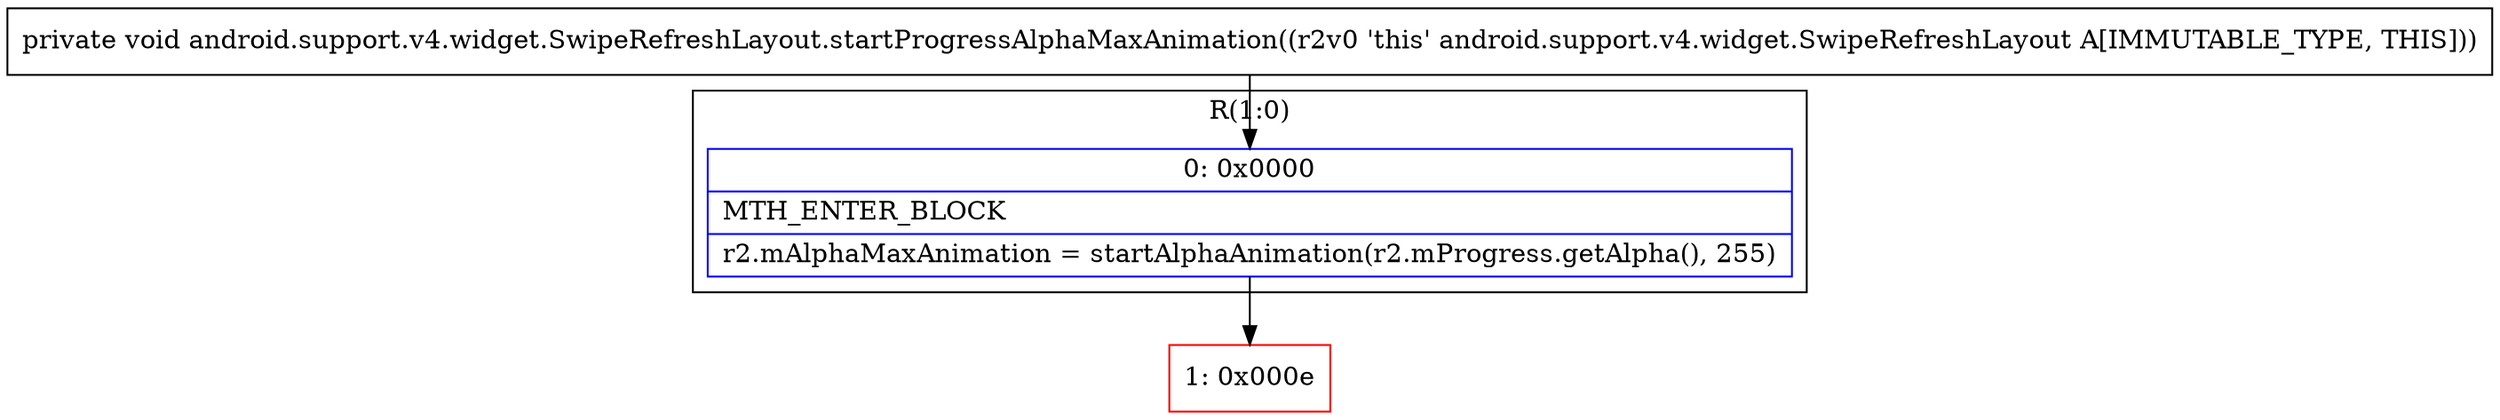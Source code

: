 digraph "CFG forandroid.support.v4.widget.SwipeRefreshLayout.startProgressAlphaMaxAnimation()V" {
subgraph cluster_Region_776378493 {
label = "R(1:0)";
node [shape=record,color=blue];
Node_0 [shape=record,label="{0\:\ 0x0000|MTH_ENTER_BLOCK\l|r2.mAlphaMaxAnimation = startAlphaAnimation(r2.mProgress.getAlpha(), 255)\l}"];
}
Node_1 [shape=record,color=red,label="{1\:\ 0x000e}"];
MethodNode[shape=record,label="{private void android.support.v4.widget.SwipeRefreshLayout.startProgressAlphaMaxAnimation((r2v0 'this' android.support.v4.widget.SwipeRefreshLayout A[IMMUTABLE_TYPE, THIS])) }"];
MethodNode -> Node_0;
Node_0 -> Node_1;
}

